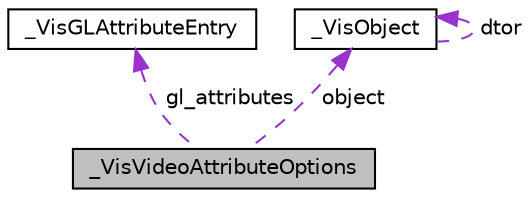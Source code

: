 digraph G
{
  edge [fontname="Helvetica",fontsize="10",labelfontname="Helvetica",labelfontsize="10"];
  node [fontname="Helvetica",fontsize="10",shape=record];
  Node1 [label="_VisVideoAttributeOptions",height=0.2,width=0.4,color="black", fillcolor="grey75", style="filled" fontcolor="black"];
  Node2 -> Node1 [dir="back",color="darkorchid3",fontsize="10",style="dashed",label=" gl_attributes" ,fontname="Helvetica"];
  Node2 [label="_VisGLAttributeEntry",height=0.2,width=0.4,color="black", fillcolor="white", style="filled",URL="$struct__VisGLAttributeEntry.html"];
  Node3 -> Node1 [dir="back",color="darkorchid3",fontsize="10",style="dashed",label=" object" ,fontname="Helvetica"];
  Node3 [label="_VisObject",height=0.2,width=0.4,color="black", fillcolor="white", style="filled",URL="$struct__VisObject.html",tooltip="The VisObject structure contains all the VisObject housekeeping data like refcounting and a pointer t..."];
  Node3 -> Node3 [dir="back",color="darkorchid3",fontsize="10",style="dashed",label=" dtor" ,fontname="Helvetica"];
}
